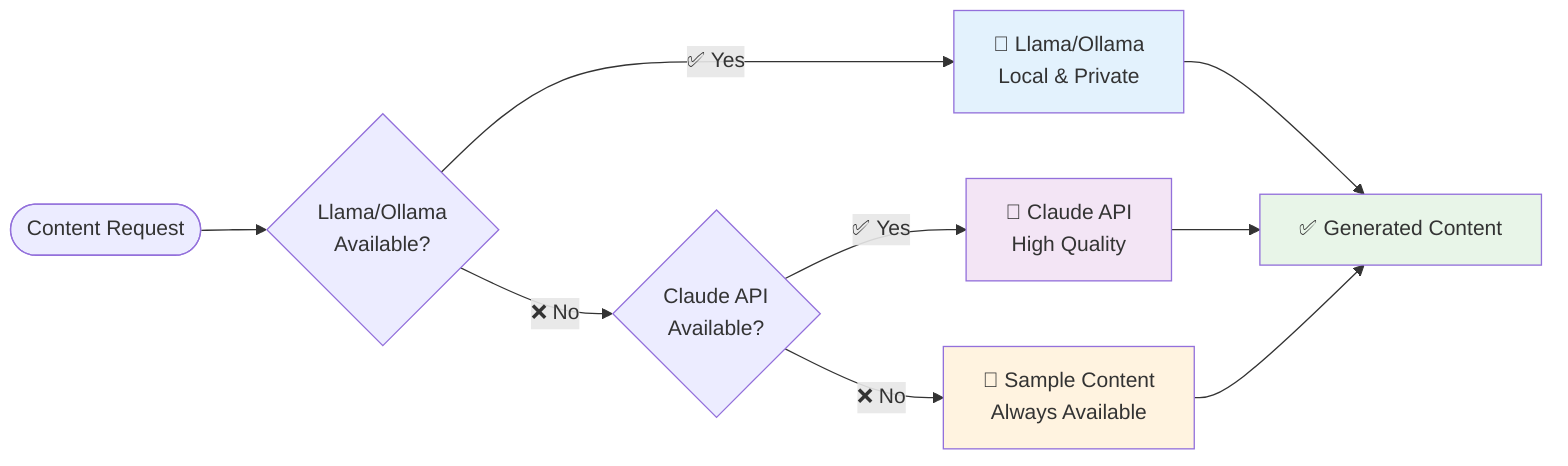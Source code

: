 flowchart LR
    Start(["Content Request"]) --> Check1{"Llama/Ollama<br/>Available?"}
    Check1 -->|"✅ Yes"| Llama["🦙 Llama/Ollama<br/>Local & Private"]
    Check1 -->|"❌ No"| Check2{"Claude API<br/>Available?"}
    Check2 -->|"✅ Yes"| Claude["🧠 Claude API<br/>High Quality"]
    Check2 -->|"❌ No"| Sample["📝 Sample Content<br/>Always Available"]
    
    Llama --> Success["✅ Generated Content"]
    Claude --> Success
    Sample --> Success
    
    style Llama fill:#e3f2fd
    style Claude fill:#f3e5f5
    style Sample fill:#fff3e0
    style Success fill:#e8f5e8